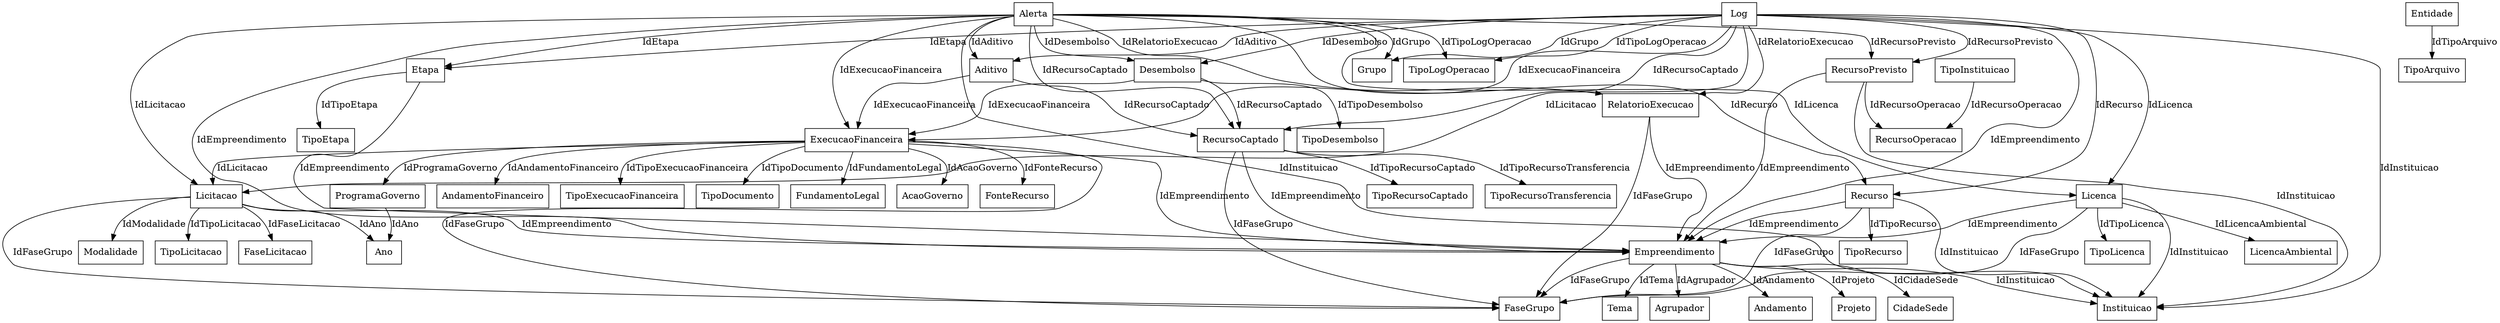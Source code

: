 
digraph Relations {
    node [shape = rectangle];
    Log -> Empreendimento [label = "IdEmpreendimento"];
    Log -> Etapa [label = "IdEtapa"];
    Log -> RecursoPrevisto [label = "IdRecursoPrevisto"];
    Log -> TipoLogOperacao [label = "IdTipoLogOperacao"];
    Log -> Grupo [label = "IdGrupo"];
    Log -> Instituicao [label = "IdInstituicao"];
    Log -> RecursoCaptado [label = "IdRecursoCaptado"];
    Log -> Aditivo [label = "IdAditivo"];
    Log -> Desembolso [label = "IdDesembolso"];
    Log -> Licitacao [label = "IdLicitacao"];
    Log -> ExecucaoFinanceira [label = "IdExecucaoFinanceira"];
    Log -> Licenca [label = "IdLicenca"];
    Log -> RelatorioExecucao [label = "IdRelatorioExecucao"];
    Log -> Recurso [label = "IdRecurso"];
    RecursoCaptado -> TipoRecursoCaptado [label = "IdTipoRecursoCaptado"];
    RecursoCaptado -> Empreendimento [label = "IdEmpreendimento"];
    RecursoCaptado -> FaseGrupo [label = "IdFaseGrupo"];
    RecursoCaptado -> TipoRecursoTransferencia [label = "IdTipoRecursoTransferencia"];
    Empreendimento -> CidadeSede [label = "IdCidadeSede"];
    Empreendimento -> Tema [label = "IdTema"];
    Empreendimento -> Agrupador [label = "IdAgrupador"];
    Empreendimento -> Andamento [label = "IdAndamento"];
    Empreendimento -> FaseGrupo [label = "IdFaseGrupo"];
    Empreendimento -> Projeto [label = "IdProjeto"];
    Empreendimento -> Instituicao [label = "IdInstituicao"];
    Entidade -> TipoArquivo [label = "IdTipoArquivo"];
    RelatorioExecucao -> Empreendimento [label = "IdEmpreendimento"];
    RelatorioExecucao -> FaseGrupo [label = "IdFaseGrupo"];
    Licitacao -> Ano [label = "IdAno"];
    Licitacao -> FaseGrupo [label = "IdFaseGrupo"];
    Licitacao -> Modalidade [label = "IdModalidade"];
    Licitacao -> TipoLicitacao [label = "IdTipoLicitacao"];
    Licitacao -> Empreendimento [label = "IdEmpreendimento"];
    Licitacao -> FaseLicitacao [label = "IdFaseLicitacao"];
    RecursoPrevisto -> Empreendimento [label = "IdEmpreendimento"];
    RecursoPrevisto -> Instituicao [label = "IdInstituicao"];
    RecursoPrevisto -> RecursoOperacao [label = "IdRecursoOperacao"];
    Desembolso -> RecursoCaptado [label = "IdRecursoCaptado"];
    Desembolso -> TipoDesembolso [label = "IdTipoDesembolso"];
    Desembolso -> ExecucaoFinanceira [label = "IdExecucaoFinanceira"];
    Recurso -> Empreendimento [label = "IdEmpreendimento"];
    Recurso -> Instituicao [label = "IdInstituicao"];
    Recurso -> TipoRecurso [label = "IdTipoRecurso"];
    Recurso -> FaseGrupo [label = "IdFaseGrupo"];
    TipoInstituicao -> RecursoOperacao [label = "IdRecursoOperacao"];
    Alerta -> RecursoPrevisto [label = "IdRecursoPrevisto"];
    Alerta -> Etapa [label = "IdEtapa"];
    Alerta -> Empreendimento [label = "IdEmpreendimento"];
    Alerta -> Grupo [label = "IdGrupo"];
    Alerta -> TipoLogOperacao [label = "IdTipoLogOperacao"];
    Alerta -> Instituicao [label = "IdInstituicao"];
    Alerta -> Licitacao [label = "IdLicitacao"];
    Alerta -> RecursoCaptado [label = "IdRecursoCaptado"];
    Alerta -> Desembolso [label = "IdDesembolso"];
    Alerta -> Aditivo [label = "IdAditivo"];
    Alerta -> ExecucaoFinanceira [label = "IdExecucaoFinanceira"];
    Alerta -> Licenca [label = "IdLicenca"];
    Alerta -> RelatorioExecucao [label = "IdRelatorioExecucao"];
    Alerta -> Recurso [label = "IdRecurso"];
    ProgramaGoverno -> Ano [label = "IdAno"];
    Licenca -> Empreendimento [label = "IdEmpreendimento"];
    Licenca -> TipoLicenca [label = "IdTipoLicenca"];
    Licenca -> LicencaAmbiental [label = "IdLicencaAmbiental"];
    Licenca -> FaseGrupo [label = "IdFaseGrupo"];
    Licenca -> Instituicao [label = "IdInstituicao"];
    Aditivo -> RecursoCaptado [label = "IdRecursoCaptado"];
    Aditivo -> ExecucaoFinanceira [label = "IdExecucaoFinanceira"];
    ExecucaoFinanceira -> Empreendimento [label = "IdEmpreendimento"];
    ExecucaoFinanceira -> AndamentoFinanceiro [label = "IdAndamentoFinanceiro"];
    ExecucaoFinanceira -> TipoExecucaoFinanceira [label = "IdTipoExecucaoFinanceira"];
    ExecucaoFinanceira -> TipoDocumento [label = "IdTipoDocumento"];
    ExecucaoFinanceira -> Licitacao [label = "IdLicitacao"];
    ExecucaoFinanceira -> FundamentoLegal [label = "IdFundamentoLegal"];
    ExecucaoFinanceira -> ProgramaGoverno [label = "IdProgramaGoverno"];
    ExecucaoFinanceira -> AcaoGoverno [label = "IdAcaoGoverno"];
    ExecucaoFinanceira -> FonteRecurso [label = "IdFonteRecurso"];
    ExecucaoFinanceira -> FaseGrupo [label = "IdFaseGrupo"];
    Etapa -> Empreendimento [label = "IdEmpreendimento"];
    Etapa -> TipoEtapa [label = "IdTipoEtapa"];
}


